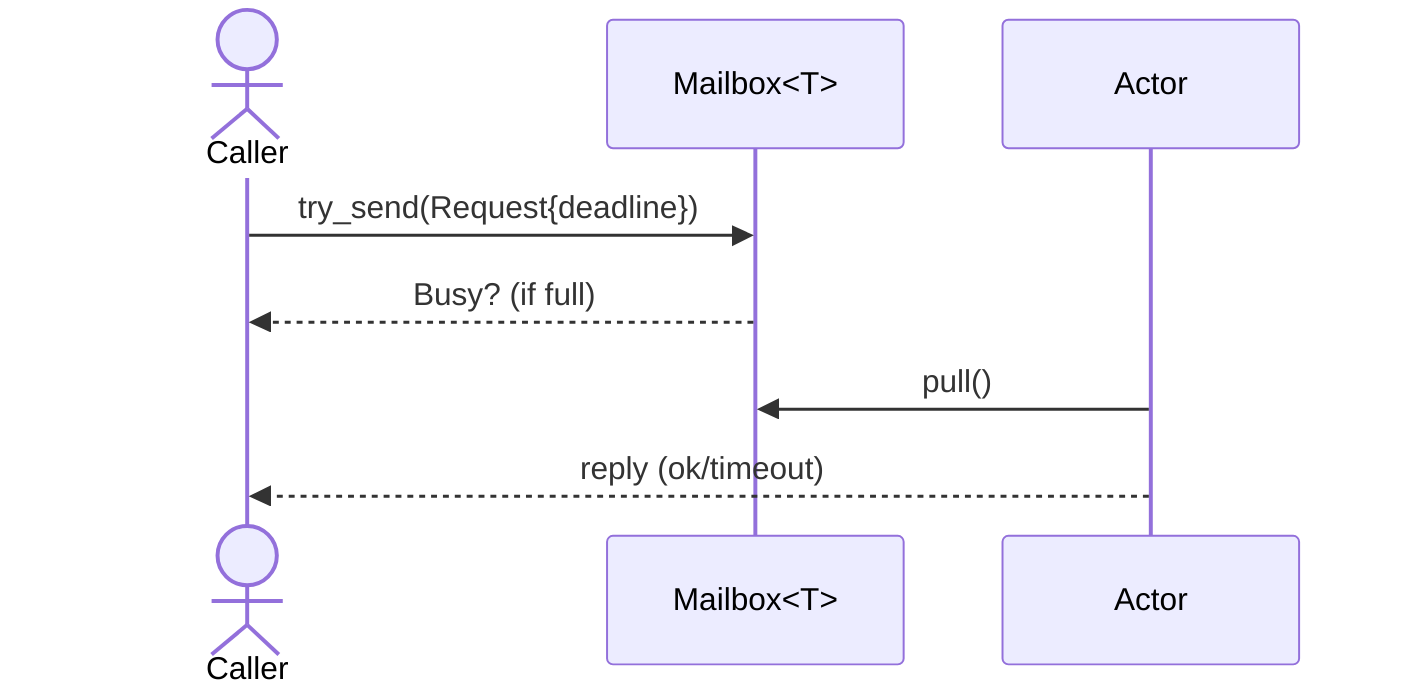 sequenceDiagram
  actor Caller
  participant MB as Mailbox<T>
  participant ACT as Actor
  Caller->>MB: try_send(Request{deadline})
  MB-->>Caller: Busy? (if full)
  ACT->>MB: pull()
  ACT-->>Caller: reply (ok/timeout)